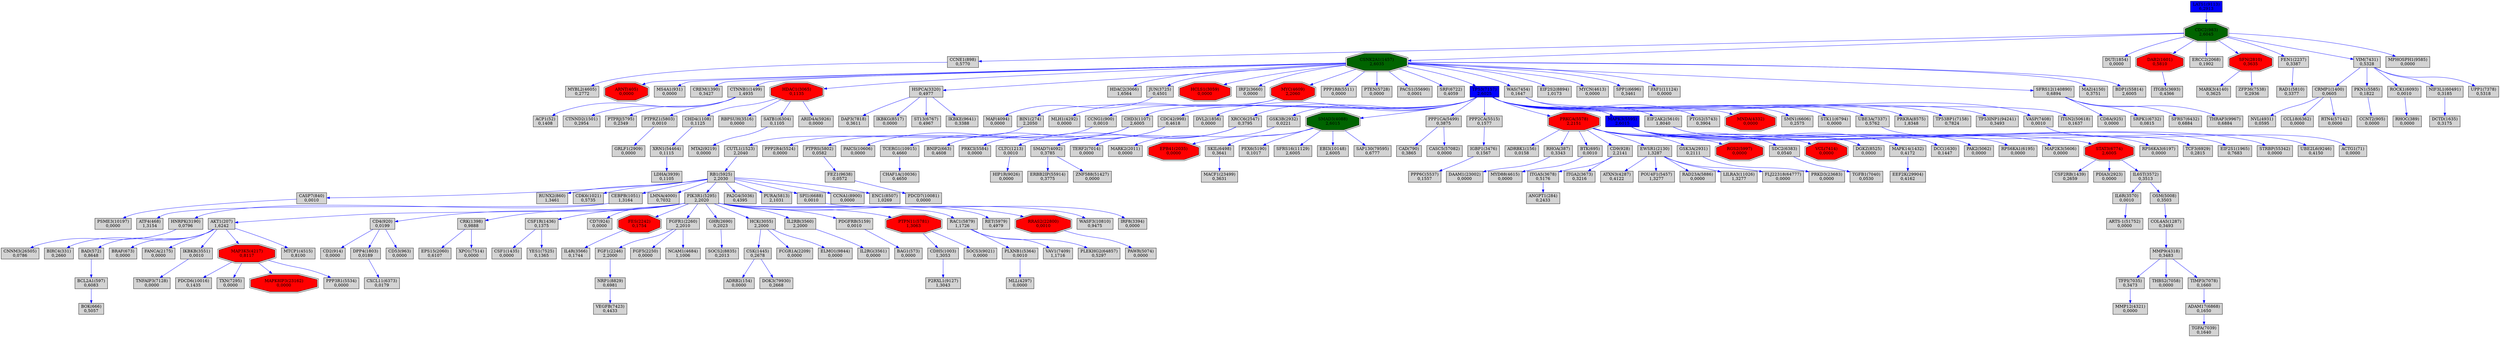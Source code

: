 digraph total_ans {
N_0 [shape = box, style = filled, fillcolor = lightgray, label = "ACTG1(71)\n0,0000"];
N_1 [shape = box, style = filled, fillcolor = lightgray, label = "ADRB2(154)\n0,0000"];
N_2 [shape = box, style = filled, fillcolor = lightgray, label = "ADRBK1(156)\n0,0158"];
N_3 [shape = box, style = filled, fillcolor = lightgray, label = "AKT1(207)\n1,6242"];
N_4 [shape = box, style = filled, fillcolor = lightgray, label = "BIN1(274)\n2,2050"];
N_5 [shape = box, style = filled, fillcolor = lightgray, label = "ANGPT1(284)\n0,2433"];
N_6 [shape = box, style = filled, fillcolor = lightgray, label = "BIRC4(331)\n0,2660"];
N_7 [shape = box, style = filled, fillcolor = lightgray, label = "RHOA(387)\n0,3343"];
N_8 [shape = box, style = filled, fillcolor = lightgray, label = "RHOC(389)\n0,0000"];
N_9 [shape = doubleoctagon, style = filled, fillcolor = red, label = "ARNT(405)\n0,0000"];
N_10 [shape = box, style = filled, fillcolor = lightgray, label = "BAG1(573)\n0,0000"];
N_11 [shape = box, style = filled, fillcolor = lightgray, label = "BAD(572)\n0,8648"];
N_12 [shape = box, style = filled, fillcolor = lightgray, label = "BCL2A1(597)\n0,6083"];
N_13 [shape = box, style = filled, fillcolor = lightgray, label = "BNIP2(663)\n0,4608"];
N_14 [shape = box, style = filled, fillcolor = lightgray, label = "BRAF(673)\n0,0000"];
N_15 [shape = box, style = filled, fillcolor = lightgray, label = "BTK(695)\n0,0010"];
N_16 [shape = box, style = filled, fillcolor = lightgray, label = "CAD(790)\n0,3865"];
N_17 [shape = box, style = filled, fillcolor = lightgray, label = "CASP7(840)\n0,0010"];
N_18 [shape = box, style = filled, fillcolor = lightgray, label = "RUNX2(860)\n1,3461"];
N_19 [shape = box, style = filled, fillcolor = lightgray, label = "CD2(914)\n0,0000"];
N_20 [shape = box, style = filled, fillcolor = lightgray, label = "CD4(920)\n0,0199"];
N_21 [shape = box, style = filled, fillcolor = lightgray, label = "CD8A(925)\n0,0000"];
N_22 [shape = box, style = filled, fillcolor = lightgray, label = "CD9(928)\n2,2141"];
N_23 [shape = box, style = filled, fillcolor = lightgray, label = "MS4A1(931)\n0,0000"];
N_24 [shape = box, style = filled, fillcolor = lightgray, label = "CCNE1(898)\n0,5770"];
N_25 [shape = doubleoctagon, style = filled, fillcolor = darkgreen, label = "CDC2(983)\n2,6045"];
N_26 [shape = box, style = filled, fillcolor = lightgray, label = "CCNG1(900)\n0,0010"];
N_27 [shape = box, style = filled, fillcolor = lightgray, label = "CDK6(1021)\n0,5735"];
N_28 [shape = box, style = filled, fillcolor = lightgray, label = "CCNT2(905)\n0,0000"];
N_29 [shape = box, style = filled, fillcolor = lightgray, label = "CEBPB(1051)\n1,3164"];
N_30 [shape = box, style = filled, fillcolor = lightgray, label = "ATF4(468)\n1,3154"];
N_31 [shape = box, style = filled, fillcolor = lightgray, label = "CHD3(1107)\n2,6005"];
N_32 [shape = box, style = filled, fillcolor = lightgray, label = "CLTC(1213)\n0,0010"];
N_33 [shape = box, style = filled, fillcolor = lightgray, label = "CREM(1390)\n0,3427"];
N_34 [shape = box, style = filled, fillcolor = lightgray, label = "CRK(1398)\n0,9888"];
N_35 [shape = box, style = filled, fillcolor = lightgray, label = "CSF1(1435)\n0,0000"];
N_36 [shape = box, style = filled, fillcolor = lightgray, label = "CSF1R(1436)\n0,1375"];
N_37 [shape = box, style = filled, fillcolor = lightgray, label = "CSF2RB(1439)\n0,2659"];
N_38 [shape = box, style = filled, fillcolor = lightgray, label = "CSK(1445)\n0,2678"];
N_39 [shape = box, style = filled, fillcolor = lightgray, label = "CDH5(1003)\n1,3053"];
N_40 [shape = doubleoctagon, style = filled, fillcolor = darkgreen, label = "CSNK2A1(1457)\n2,6035"];
N_41 [shape = box, style = filled, fillcolor = lightgray, label = "MAPK14(1432)\n0,4172"];
N_42 [shape = box, style = filled, fillcolor = lightgray, label = "CDC42(998)\n0,4618"];
N_43 [shape = box, style = filled, fillcolor = lightgray, label = "ACP1(52)\n0,1408"];
N_44 [shape = box, style = filled, fillcolor = lightgray, label = "CTNNB1(1499)\n1,4935"];
N_45 [shape = box, style = filled, fillcolor = lightgray, label = "CTNND2(1501)\n0,2954"];
N_46 [shape = box, style = filled, fillcolor = lightgray, label = "CD7(924)\n0,0000"];
N_47 [shape = box, style = filled, fillcolor = lightgray, label = "COL4A5(1287)\n0,3493"];
N_48 [shape = box, style = filled, fillcolor = lightgray, label = "DCTD(1635)\n0,3175"];
N_49 [shape = box, style = filled, fillcolor = lightgray, label = "DPP4(1803)\n0,0189"];
N_50 [shape = box, style = filled, fillcolor = lightgray, label = "CRMP1(1400)\n0,0605"];
N_51 [shape = box, style = filled, fillcolor = lightgray, label = "DUT(1854)\n0,0000"];
N_52 [shape = box, style = filled, fillcolor = lightgray, label = "DVL2(1856)\n0,0000"];
N_53 [shape = doubleoctagon, style = filled, fillcolor = red, label = "DAB2(1601)\n0,5810"];
N_54 [shape = box, style = filled, fillcolor = lightgray, label = "EIF2S1(1965)\n0,7683"];
N_55 [shape = box, style = filled, fillcolor = lightgray, label = "CHD4(1108)\n0,1125"];
N_56 [shape = doubleoctagon, style = filled, fillcolor = red, label = "EPB41(2035)\n0,0000"];
N_57 [shape = box, style = filled, fillcolor = lightgray, label = "EPS15(2060)\n0,6107"];
N_58 [shape = box, style = filled, fillcolor = lightgray, label = "ERCC2(2068)\n0,1902"];
N_59 [shape = box, style = filled, fillcolor = lightgray, label = "EWSR1(2130)\n1,3287"];
N_60 [shape = box, style = filled, fillcolor = lightgray, label = "FANCA(2175)\n0,0000"];
N_61 [shape = box, style = filled, fillcolor = lightgray, label = "FCGR1A(2209)\n0,0000"];
N_62 [shape = doubleoctagon, style = filled, fillcolor = red, label = "FES(2242)\n0,1754"];
N_63 [shape = box, style = filled, fillcolor = lightgray, label = "FGF1(2246)\n2,2000"];
N_64 [shape = box, style = filled, fillcolor = lightgray, label = "FGFR1(2260)\n2,2010"];
N_65 [shape = box, style = filled, fillcolor = lightgray, label = "FGF5(2250)\n0,0000"];
N_66 [shape = box, style = filled, fillcolor = lightgray, label = "XRCC6(2547)\n0,3795"];
N_67 [shape = box, style = filled, fillcolor = lightgray, label = "CD53(963)\n0,0000"];
N_68 [shape = box, style = filled, fillcolor = lightgray, label = "GHR(2690)\n0,2023"];
N_69 [shape = doubleoctagon, style = filled, fillcolor = red, label = "SFN(2810)\n0,3635"];
N_70 [shape = box, style = filled, fillcolor = lightgray, label = "MARK2(2011)\n0,0000"];
N_71 [shape = box, style = filled, fillcolor = lightgray, label = "GSK3B(2932)\n0,0221"];
N_72 [shape = box, style = filled, fillcolor = lightgray, label = "PDIA3(2923)\n0,0000"];
N_73 [shape = box, style = filled, fillcolor = lightgray, label = "HCK(3055)\n2,2000"];
N_74 [shape = doubleoctagon, style = filled, fillcolor = red, label = "HDAC1(3065)\n0,1135"];
N_75 [shape = box, style = filled, fillcolor = lightgray, label = "CUTL1(1523)\n2,2040"];
N_76 [shape = box, style = filled, fillcolor = lightgray, label = "FEN1(2237)\n0,3387"];
N_77 [shape = box, style = filled, fillcolor = lightgray, label = "HNRPK(3190)\n0,0796"];
N_78 [shape = box, style = filled, fillcolor = lightgray, label = "GSK3A(2931)\n0,2111"];
N_79 [shape = box, style = filled, fillcolor = lightgray, label = "HSPCA(3320)\n0,4977"];
N_80 [shape = box, style = filled, fillcolor = lightgray, label = "HDAC2(3066)\n1,6564"];
N_81 [shape = box, style = filled, fillcolor = lightgray, label = "IKBKB(3551)\n0,0010"];
N_82 [shape = box, style = filled, fillcolor = lightgray, label = "IL2RB(3560)\n2,2000"];
N_83 [shape = box, style = filled, fillcolor = lightgray, label = "IL2RG(3561)\n0,0000"];
N_84 [shape = box, style = filled, fillcolor = lightgray, label = "IL6R(3570)\n0,0010"];
N_85 [shape = box, style = filled, fillcolor = lightgray, label = "IL6ST(3572)\n0,3513"];
N_86 [shape = box, style = filled, fillcolor = lightgray, label = "IL4R(3566)\n0,1744"];
N_87 [shape = box, style = filled, fillcolor = lightgray, label = "IRF8(3394)\n0,0000"];
N_88 [shape = box, style = filled, fillcolor = lightgray, label = "ITGA5(3678)\n0,5176"];
N_89 [shape = box, style = filled, fillcolor = lightgray, label = "ITGA2(3673)\n0,3216"];
N_90 [shape = box, style = filled, fillcolor = lightgray, label = "ITGB5(3693)\n0,4366"];
N_91 [shape = box, style = filled, fillcolor = lightgray, label = "JUN(3725)\n0,4501"];
N_92 [shape = box, style = filled, fillcolor = lightgray, label = "LDHA(3939)\n0,1105"];
N_93 [shape = box, style = filled, fillcolor = lightgray, label = "LMNA(4000)\n0,7032"];
N_94 [shape = doubleoctagon, style = filled, fillcolor = red, label = "HCLS1(3059)\n0,0000"];
N_95 [shape = doubleoctagon, style = filled, fillcolor = darkgreen, label = "SMAD3(4088)\n2,6015"];
N_96 [shape = box, style = filled, fillcolor = lightgray, label = "SMAD7(4092)\n0,3785"];
N_97 [shape = box, style = filled, fillcolor = lightgray, label = "MAF(4094)\n0,0000"];
N_98 [shape = box, style = filled, fillcolor = lightgray, label = "DCC(1630)\n0,1447"];
N_99 [shape = box, style = filled, fillcolor = lightgray, label = "BOK(666)\n0,5057"];
N_100 [shape = doubleoctagon, style = filled, fillcolor = red, label = "MAP3K5(4217)\n0,8117"];
N_101 [shape = box, style = filled, fillcolor = lightgray, label = "IGBP1(3476)\n0,1567"];
N_102 [shape = box, style = filled, fillcolor = lightgray, label = "MLL(4297)\n0,0000"];
N_103 [shape = box, style = filled, fillcolor = lightgray, label = "MMP9(4318)\n0,3483"];
N_104 [shape = box, style = filled, fillcolor = lightgray, label = "MLH1(4292)\n0,0000"];
N_105 [shape = box, style = filled, fillcolor = lightgray, label = "MYBL2(4605)\n0,2772"];
N_106 [shape = box, style = filled, fillcolor = lightgray, label = "MYD88(4615)\n0,0000"];
N_107 [shape = box, style = filled, fillcolor = lightgray, label = "NCAM1(4684)\n1,1006"];
N_108 [shape = box, style = filled, fillcolor = lightgray, label = "IRF2(3660)\n0,0000"];
N_109 [shape = doubleoctagon, style = filled, fillcolor = red, label = "MYC(4609)\n2,2060"];
N_110 [shape = box, style = filled, fillcolor = lightgray, label = "RBPSUH(3516)\n0,0000"];
N_111 [shape = box, style = filled, fillcolor = lightgray, label = "PAK2(5062)\n0,0000"];
N_112 [shape = box, style = filled, fillcolor = lightgray, label = "PAWR(5074)\n0,0000"];
N_113 [shape = box, style = filled, fillcolor = lightgray, label = "PDGFRB(5159)\n0,0010"];
N_114 [shape = box, style = filled, fillcolor = lightgray, label = "PIK3R1(5295)\n2,2020"];
N_115 [shape = box, style = filled, fillcolor = lightgray, label = "MARK3(4140)\n0,3625"];
N_116 [shape = box, style = filled, fillcolor = lightgray, label = "MMP12(4321)\n0,0000"];
N_117 [shape = box, style = filled, fillcolor = lightgray, label = "PPP1CA(5499)\n0,3875"];
N_118 [shape = box, style = filled, fillcolor = lightgray, label = "PPP2CA(5515)\n0,1577"];
N_119 [shape = box, style = filled, fillcolor = lightgray, label = "PPP1R8(5511)\n0,0000"];
N_120 [shape = doubleoctagon, style = filled, fillcolor = red, label = "PRKCA(5578)\n2,2151"];
N_121 [shape = box, style = filled, fillcolor = lightgray, label = "PA2G4(5036)\n0,4395"];
N_122 [shape = box, style = filled, fillcolor = lightgray, label = "PKN1(5585)\n0,1822"];
N_123 [shape = box, style = filled, fillcolor = blue, label = "MAPK3(5595)\n2,6015"];
N_124 [shape = box, style = filled, fillcolor = lightgray, label = "PRKCI(5584)\n0,0000"];
N_125 [shape = box, style = filled, fillcolor = lightgray, label = "EIF2AK2(5610)\n1,8040"];
N_126 [shape = box, style = filled, fillcolor = lightgray, label = "ATXN3(4287)\n0,4122"];
N_127 [shape = box, style = filled, fillcolor = lightgray, label = "PTGS2(5743)\n0,3904"];
N_128 [shape = box, style = filled, fillcolor = lightgray, label = "GRLF1(2909)\n0,0000"];
N_129 [shape = box, style = filled, fillcolor = lightgray, label = "PURA(5813)\n2,1031"];
N_130 [shape = doubleoctagon, style = filled, fillcolor = red, label = "PTPN11(5781)\n1,3063"];
N_131 [shape = box, style = filled, fillcolor = lightgray, label = "PTEN(5728)\n0,0000"];
N_132 [shape = box, style = filled, fillcolor = lightgray, label = "RAC1(5879)\n1,1726"];
N_133 [shape = box, style = filled, fillcolor = lightgray, label = "PLXNB1(5364)\n0,0010"];
N_134 [shape = box, style = filled, fillcolor = lightgray, label = "RAD1(5810)\n0,3377"];
N_135 [shape = box, style = filled, fillcolor = lightgray, label = "RB1(5925)\n2,2030"];
N_136 [shape = doubleoctagon, style = filled, fillcolor = red, label = "MNDA(4332)\n0,0000"];
N_137 [shape = box, style = filled, fillcolor = lightgray, label = "RET(5979)\n0,4979"];
N_138 [shape = box, style = filled, fillcolor = lightgray, label = "POU4F1(5457)\n1,3277"];
N_139 [shape = box, style = filled, fillcolor = lightgray, label = "ROCK1(6093)\n0,0010"];
N_140 [shape = box, style = filled, fillcolor = lightgray, label = "NVL(4931)\n0,0595"];
N_141 [shape = box, style = filled, fillcolor = lightgray, label = "RAD23A(5886)\n0,0000"];
N_142 [shape = box, style = filled, fillcolor = lightgray, label = "RPS6KA1(6195)\n0,0000"];
N_143 [shape = box, style = filled, fillcolor = lightgray, label = "MAP2K3(5606)\n0,0000"];
N_144 [shape = box, style = filled, fillcolor = lightgray, label = "SATB1(6304)\n0,1105"];
N_145 [shape = doubleoctagon, style = filled, fillcolor = red, label = "RGS2(5997)\n0,0000"];
N_146 [shape = box, style = filled, fillcolor = lightgray, label = "PACS1(55690)\n0,0001"];
N_147 [shape = box, style = filled, fillcolor = lightgray, label = "PTPRJ(5795)\n0,2349"];
N_148 [shape = box, style = filled, fillcolor = lightgray, label = "SDC2(6383)\n0,0540"];
N_149 [shape = box, style = filled, fillcolor = lightgray, label = "SKIL(6498)\n0,3641"];
N_150 [shape = box, style = filled, fillcolor = lightgray, label = "SMN1(6606)\n0,2575"];
N_151 [shape = box, style = filled, fillcolor = lightgray, label = "SPI1(6688)\n0,0010"];
N_152 [shape = box, style = filled, fillcolor = lightgray, label = "SRF(6722)\n0,4059"];
N_153 [shape = box, style = filled, fillcolor = lightgray, label = "SRPK1(6732)\n0,0815"];
N_154 [shape = doubleoctagon, style = filled, fillcolor = red, label = "STAT3(6774)\n2,6005"];
N_155 [shape = box, style = filled, fillcolor = lightgray, label = "RPS6KA3(6197)\n0,0000"];
N_156 [shape = box, style = filled, fillcolor = lightgray, label = "STK11(6794)\n0,0000"];
N_157 [shape = box, style = filled, fillcolor = lightgray, label = "TCF3(6929)\n0,2815"];
N_158 [shape = box, style = filled, fillcolor = lightgray, label = "TERF2(7014)\n0,0000"];
N_159 [shape = box, style = filled, fillcolor = lightgray, label = "ADAM17(6868)\n0,1650"];
N_160 [shape = box, style = filled, fillcolor = lightgray, label = "TGFA(7039)\n0,1640"];
N_161 [shape = box, style = filled, fillcolor = lightgray, label = "TGFB1(7040)\n0,0530"];
N_162 [shape = box, style = filled, fillcolor = lightgray, label = "TFPI(7035)\n0,3473"];
N_163 [shape = box, style = filled, fillcolor = lightgray, label = "THBS2(7058)\n0,0000"];
N_164 [shape = box, style = filled, fillcolor = lightgray, label = "CCL18(6362)\n0,0000"];
N_165 [shape = box, style = filled, fillcolor = lightgray, label = "TNFAIP3(7128)\n0,0000"];
N_166 [shape = box, style = filled, fillcolor = blue, label = "TP53(7157)\n2,6025"];
N_167 [shape = box, style = filled, fillcolor = lightgray, label = "UBE3A(7337)\n0,5762"];
N_168 [shape = box, style = filled, fillcolor = lightgray, label = "VASP(7408)\n0,0010"];
N_169 [shape = box, style = filled, fillcolor = lightgray, label = "VEGFB(7423)\n0,4433"];
N_170 [shape = box, style = filled, fillcolor = lightgray, label = "VIM(7431)\n0,5328"];
N_171 [shape = box, style = filled, fillcolor = lightgray, label = "WAS(7454)\n0,1647"];
N_172 [shape = box, style = filled, fillcolor = lightgray, label = "XPO1(7514)\n0,0000"];
N_173 [shape = box, style = filled, fillcolor = lightgray, label = "VAV1(7409)\n1,1716"];
N_174 [shape = box, style = filled, fillcolor = lightgray, label = "YES1(7525)\n0,1365"];
N_175 [shape = box, style = filled, fillcolor = lightgray, label = "DAP3(7818)\n0,3611"];
N_176 [shape = box, style = filled, fillcolor = lightgray, label = "ZFP36(7538)\n0,2936"];
N_177 [shape = box, style = filled, fillcolor = lightgray, label = "SFRS7(6432)\n0,6884"];
N_178 [shape = doubleoctagon, style = filled, fillcolor = red, label = "VCL(7414)\n0,0000"];
N_179 [shape = box, style = filled, fillcolor = lightgray, label = "PTPRS(5802)\n0,0582"];
N_180 [shape = box, style = filled, fillcolor = lightgray, label = "IKBKG(8517)\n0,0000"];
N_181 [shape = box, style = filled, fillcolor = lightgray, label = "PRKRA(8575)\n1,8348"];
N_182 [shape = box, style = filled, fillcolor = lightgray, label = "NRP1(8829)\n0,6981"];
N_183 [shape = box, style = filled, fillcolor = lightgray, label = "ARID4A(5926)\n0,0000"];
N_184 [shape = box, style = filled, fillcolor = lightgray, label = "CCNA1(8900)\n0,0000"];
N_185 [shape = box, style = filled, fillcolor = lightgray, label = "SOCS2(8835)\n0,2013"];
N_186 [shape = box, style = filled, fillcolor = lightgray, label = "EIF2S2(8894)\n1,0173"];
N_187 [shape = box, style = filled, fillcolor = lightgray, label = "MYCN(4613)\n0,0000"];
N_188 [shape = box, style = filled, fillcolor = blue, label = "LATS1(9113)\n6,2913"];
N_189 [shape = box, style = filled, fillcolor = lightgray, label = "OSM(5008)\n0,3503"];
N_190 [shape = box, style = filled, fillcolor = lightgray, label = "SPP1(6696)\n0,3461"];
N_191 [shape = box, style = filled, fillcolor = lightgray, label = "ST13(6767)\n0,4967"];
N_192 [shape = box, style = filled, fillcolor = lightgray, label = "FEZ1(9638)\n0,0572"];
N_193 [shape = box, style = filled, fillcolor = lightgray, label = "TP53BP1(7158)\n0,7824"];
N_194 [shape = box, style = filled, fillcolor = lightgray, label = "UBE2L6(9246)\n0,4150"];
N_195 [shape = box, style = filled, fillcolor = lightgray, label = "IKBKE(9641)\n0,3388"];
N_196 [shape = box, style = filled, fillcolor = lightgray, label = "PDCD6(10016)\n0,1435"];
N_197 [shape = box, style = filled, fillcolor = lightgray, label = "DGKZ(8525)\n0,0000"];
N_198 [shape = box, style = filled, fillcolor = lightgray, label = "CHAF1A(10036)\n0,4650"];
N_199 [shape = box, style = filled, fillcolor = lightgray, label = "PSME3(10197)\n0,0000"];
N_200 [shape = box, style = filled, fillcolor = lightgray, label = "PAICS(10606)\n0,0000"];
N_201 [shape = box, style = filled, fillcolor = lightgray, label = "TXN(7295)\n0,0000"];
N_202 [shape = box, style = filled, fillcolor = lightgray, label = "TCERG1(10915)\n0,4660"];
N_203 [shape = box, style = filled, fillcolor = lightgray, label = "FAF1(11124)\n0,0000"];
N_204 [shape = box, style = filled, fillcolor = lightgray, label = "MTA2(9219)\n0,0000"];
N_205 [shape = doubleoctagon, style = filled, fillcolor = red, label = "MAPK8IP3(23162)\n0,0000"];
N_206 [shape = box, style = filled, fillcolor = lightgray, label = "MACF1(23499)\n0,3631"];
N_207 [shape = box, style = filled, fillcolor = lightgray, label = "PTPRZ1(5803)\n0,0010"];
N_208 [shape = box, style = filled, fillcolor = lightgray, label = "ITSN2(50618)\n0,1637"];
N_209 [shape = doubleoctagon, style = filled, fillcolor = red, label = "RRAS2(22800)\n0,0010"];
N_210 [shape = box, style = filled, fillcolor = lightgray, label = "XRN1(54464)\n0,1115"];
N_211 [shape = box, style = filled, fillcolor = lightgray, label = "PDCD7(10081)\n0,0000"];
N_212 [shape = box, style = filled, fillcolor = lightgray, label = "PEX6(5190)\n0,1017"];
N_213 [shape = box, style = filled, fillcolor = lightgray, label = "ERBB2IP(55914)\n0,3775"];
N_214 [shape = box, style = filled, fillcolor = lightgray, label = "SFRS16(11129)\n2,6005"];
N_215 [shape = box, style = filled, fillcolor = lightgray, label = "NIF3L1(60491)\n0,3185"];
N_216 [shape = box, style = filled, fillcolor = lightgray, label = "RTN4(57142)\n0,0000"];
N_217 [shape = box, style = filled, fillcolor = lightgray, label = "CASC5(57082)\n0,0000"];
N_218 [shape = box, style = filled, fillcolor = lightgray, label = "THRAP3(9967)\n0,6884"];
N_219 [shape = box, style = filled, fillcolor = lightgray, label = "SFRS12(140890)\n0,6894"];
N_220 [shape = box, style = filled, fillcolor = lightgray, label = "DOK3(79930)\n0,2668"];
N_221 [shape = box, style = filled, fillcolor = lightgray, label = "HIP1R(9026)\n0,0000"];
N_222 [shape = box, style = filled, fillcolor = lightgray, label = "WASF3(10810)\n0,9475"];
N_223 [shape = box, style = filled, fillcolor = lightgray, label = "MTCP1(4515)\n0,8100"];
N_224 [shape = box, style = filled, fillcolor = lightgray, label = "DAAM1(23002)\n0,0000"];
N_225 [shape = box, style = filled, fillcolor = lightgray, label = "PLEKHG2(64857)\n0,5297"];
N_226 [shape = box, style = filled, fillcolor = lightgray, label = "ELMO1(9844)\n0,0000"];
N_227 [shape = box, style = filled, fillcolor = lightgray, label = "EBI3(10148)\n2,6005"];
N_228 [shape = box, style = filled, fillcolor = lightgray, label = "MPHOSPH1(9585)\n0,0000"];
N_229 [shape = box, style = filled, fillcolor = lightgray, label = "PPP2R4(5524)\n0,0000"];
N_230 [shape = box, style = filled, fillcolor = lightgray, label = "CXCL11(6373)\n0,0179"];
N_231 [shape = box, style = filled, fillcolor = lightgray, label = "SOCS3(9021)\n0,0000"];
N_232 [shape = box, style = filled, fillcolor = lightgray, label = "P2RXL1(9127)\n1,3043"];
N_233 [shape = box, style = filled, fillcolor = lightgray, label = "MAZ(4150)\n0,3751"];
N_234 [shape = box, style = filled, fillcolor = lightgray, label = "BDP1(55814)\n2,6005"];
N_235 [shape = box, style = filled, fillcolor = lightgray, label = "EEF2K(29904)\n0,4162"];
N_236 [shape = box, style = filled, fillcolor = lightgray, label = "LILRA3(11026)\n1,3277"];
N_237 [shape = box, style = filled, fillcolor = lightgray, label = "FLJ22318(64777)\n0,0000"];
N_238 [shape = box, style = filled, fillcolor = lightgray, label = "PPP3R1(5534)\n0,0000"];
N_239 [shape = box, style = filled, fillcolor = lightgray, label = "CNNM3(26505)\n0,0786"];
N_240 [shape = box, style = filled, fillcolor = lightgray, label = "PRKD3(23683)\n0,0000"];
N_241 [shape = box, style = filled, fillcolor = lightgray, label = "ARTS-1(51752)\n0,0000"];
N_242 [shape = box, style = filled, fillcolor = lightgray, label = "TIMP3(7078)\n0,1660"];
N_243 [shape = box, style = filled, fillcolor = lightgray, label = "SAP130(79595)\n0,6777"];
N_244 [shape = box, style = filled, fillcolor = lightgray, label = "ZNF588(51427)\n0,0000"];
N_245 [shape = box, style = filled, fillcolor = lightgray, label = "PPP6C(5537)\n0,1557"];
N_246 [shape = box, style = filled, fillcolor = lightgray, label = "STRBP(55342)\n0,0000"];
N_247 [shape = box, style = filled, fillcolor = lightgray, label = "ENC1(8507)\n1,0269"];
N_248 [shape = box, style = filled, fillcolor = lightgray, label = "TP53INP1(94241)\n0,3493"];
N_249 [shape = box, style = filled, fillcolor = lightgray, label = "UPP1(7378)\n0,5318"];
N_3 -> N_6 [ color = blue ];
N_3 -> N_11 [ color = blue ];
N_11 -> N_12 [ color = blue ];
N_3 -> N_14 [ color = blue ];
N_20 -> N_19 [ color = blue ];
N_25 -> N_24 [ color = blue ];
N_29 -> N_30 [ color = blue ];
N_36 -> N_35 [ color = blue ];
N_38 -> N_1 [ color = blue ];
N_40 -> N_9 [ color = blue ];
N_40 -> N_23 [ color = blue ];
N_25 -> N_40 [ color = blue ];
N_40 -> N_33 [ color = blue ];
N_42 -> N_13 [ color = blue ];
N_40 -> N_44 [ color = blue ];
N_44 -> N_43 [ color = blue ];
N_44 -> N_45 [ color = blue ];
N_20 -> N_49 [ color = blue ];
N_25 -> N_51 [ color = blue ];
N_25 -> N_53 [ color = blue ];
N_34 -> N_57 [ color = blue ];
N_25 -> N_58 [ color = blue ];
N_3 -> N_60 [ color = blue ];
N_64 -> N_63 [ color = blue ];
N_64 -> N_65 [ color = blue ];
N_66 -> N_32 [ color = blue ];
N_20 -> N_67 [ color = blue ];
N_25 -> N_69 [ color = blue ];
N_71 -> N_70 [ color = blue ];
N_73 -> N_38 [ color = blue ];
N_73 -> N_61 [ color = blue ];
N_40 -> N_74 [ color = blue ];
N_74 -> N_55 [ color = blue ];
N_4 -> N_75 [ color = blue ];
N_25 -> N_76 [ color = blue ];
N_29 -> N_77 [ color = blue ];
N_40 -> N_79 [ color = blue ];
N_40 -> N_80 [ color = blue ];
N_3 -> N_81 [ color = blue ];
N_82 -> N_83 [ color = blue ];
N_85 -> N_84 [ color = blue ];
N_62 -> N_86 [ color = blue ];
N_88 -> N_5 [ color = blue ];
N_22 -> N_88 [ color = blue ];
N_22 -> N_89 [ color = blue ];
N_53 -> N_90 [ color = blue ];
N_40 -> N_91 [ color = blue ];
N_40 -> N_94 [ color = blue ];
N_95 -> N_56 [ color = blue ];
N_66 -> N_96 [ color = blue ];
N_91 -> N_97 [ color = blue ];
N_12 -> N_99 [ color = blue ];
N_3 -> N_100 [ color = blue ];
N_47 -> N_103 [ color = blue ];
N_24 -> N_105 [ color = blue ];
N_15 -> N_106 [ color = blue ];
N_64 -> N_107 [ color = blue ];
N_40 -> N_108 [ color = blue ];
N_109 -> N_4 [ color = blue ];
N_40 -> N_109 [ color = blue ];
N_109 -> N_104 [ color = blue ];
N_74 -> N_110 [ color = blue ];
N_113 -> N_10 [ color = blue ];
N_114 -> N_3 [ color = blue ];
N_114 -> N_20 [ color = blue ];
N_114 -> N_34 [ color = blue ];
N_114 -> N_36 [ color = blue ];
N_114 -> N_46 [ color = blue ];
N_114 -> N_62 [ color = blue ];
N_114 -> N_64 [ color = blue ];
N_114 -> N_68 [ color = blue ];
N_114 -> N_73 [ color = blue ];
N_114 -> N_82 [ color = blue ];
N_114 -> N_113 [ color = blue ];
N_69 -> N_115 [ color = blue ];
N_117 -> N_16 [ color = blue ];
N_118 -> N_101 [ color = blue ];
N_40 -> N_119 [ color = blue ];
N_120 -> N_2 [ color = blue ];
N_120 -> N_7 [ color = blue ];
N_120 -> N_15 [ color = blue ];
N_120 -> N_22 [ color = blue ];
N_120 -> N_59 [ color = blue ];
N_120 -> N_78 [ color = blue ];
N_122 -> N_28 [ color = blue ];
N_123 -> N_41 [ color = blue ];
N_123 -> N_98 [ color = blue ];
N_123 -> N_111 [ color = blue ];
N_42 -> N_124 [ color = blue ];
N_125 -> N_54 [ color = blue ];
N_59 -> N_126 [ color = blue ];
N_130 -> N_39 [ color = blue ];
N_114 -> N_130 [ color = blue ];
N_40 -> N_131 [ color = blue ];
N_114 -> N_132 [ color = blue ];
N_133 -> N_102 [ color = blue ];
N_132 -> N_133 [ color = blue ];
N_76 -> N_134 [ color = blue ];
N_135 -> N_17 [ color = blue ];
N_135 -> N_18 [ color = blue ];
N_135 -> N_27 [ color = blue ];
N_135 -> N_29 [ color = blue ];
N_75 -> N_135 [ color = blue ];
N_135 -> N_93 [ color = blue ];
N_135 -> N_114 [ color = blue ];
N_135 -> N_121 [ color = blue ];
N_135 -> N_129 [ color = blue ];
N_114 -> N_137 [ color = blue ];
N_59 -> N_138 [ color = blue ];
N_139 -> N_8 [ color = blue ];
N_50 -> N_140 [ color = blue ];
N_59 -> N_141 [ color = blue ];
N_123 -> N_142 [ color = blue ];
N_123 -> N_143 [ color = blue ];
N_74 -> N_144 [ color = blue ];
N_120 -> N_145 [ color = blue ];
N_40 -> N_146 [ color = blue ];
N_44 -> N_147 [ color = blue ];
N_120 -> N_148 [ color = blue ];
N_95 -> N_149 [ color = blue ];
N_151 -> N_87 [ color = blue ];
N_135 -> N_151 [ color = blue ];
N_40 -> N_152 [ color = blue ];
N_154 -> N_37 [ color = blue ];
N_154 -> N_72 [ color = blue ];
N_154 -> N_85 [ color = blue ];
N_123 -> N_154 [ color = blue ];
N_123 -> N_155 [ color = blue ];
N_123 -> N_157 [ color = blue ];
N_66 -> N_158 [ color = blue ];
N_159 -> N_160 [ color = blue ];
N_148 -> N_161 [ color = blue ];
N_103 -> N_162 [ color = blue ];
N_162 -> N_116 [ color = blue ];
N_103 -> N_163 [ color = blue ];
N_50 -> N_164 [ color = blue ];
N_81 -> N_165 [ color = blue ];
N_166 -> N_26 [ color = blue ];
N_166 -> N_31 [ color = blue ];
N_40 -> N_166 [ color = blue ];
N_166 -> N_42 [ color = blue ];
N_166 -> N_52 [ color = blue ];
N_166 -> N_66 [ color = blue ];
N_166 -> N_71 [ color = blue ];
N_166 -> N_95 [ color = blue ];
N_166 -> N_117 [ color = blue ];
N_166 -> N_118 [ color = blue ];
N_166 -> N_120 [ color = blue ];
N_166 -> N_123 [ color = blue ];
N_166 -> N_125 [ color = blue ];
N_166 -> N_127 [ color = blue ];
N_166 -> N_136 [ color = blue ];
N_166 -> N_150 [ color = blue ];
N_166 -> N_156 [ color = blue ];
N_166 -> N_167 [ color = blue ];
N_168 -> N_0 [ color = blue ];
N_25 -> N_170 [ color = blue ];
N_170 -> N_50 [ color = blue ];
N_170 -> N_122 [ color = blue ];
N_170 -> N_139 [ color = blue ];
N_40 -> N_171 [ color = blue ];
N_171 -> N_168 [ color = blue ];
N_34 -> N_172 [ color = blue ];
N_132 -> N_173 [ color = blue ];
N_36 -> N_174 [ color = blue ];
N_79 -> N_175 [ color = blue ];
N_69 -> N_176 [ color = blue ];
N_120 -> N_178 [ color = blue ];
N_31 -> N_179 [ color = blue ];
N_79 -> N_180 [ color = blue ];
N_166 -> N_181 [ color = blue ];
N_63 -> N_182 [ color = blue ];
N_182 -> N_169 [ color = blue ];
N_74 -> N_183 [ color = blue ];
N_135 -> N_184 [ color = blue ];
N_68 -> N_185 [ color = blue ];
N_40 -> N_186 [ color = blue ];
N_40 -> N_187 [ color = blue ];
N_188 -> N_25 [ color = blue ];
N_189 -> N_47 [ color = blue ];
N_85 -> N_189 [ color = blue ];
N_40 -> N_190 [ color = blue ];
N_79 -> N_191 [ color = blue ];
N_179 -> N_192 [ color = blue ];
N_166 -> N_193 [ color = blue ];
N_167 -> N_194 [ color = blue ];
N_79 -> N_195 [ color = blue ];
N_100 -> N_196 [ color = blue ];
N_120 -> N_197 [ color = blue ];
N_17 -> N_199 [ color = blue ];
N_31 -> N_200 [ color = blue ];
N_100 -> N_201 [ color = blue ];
N_31 -> N_202 [ color = blue ];
N_202 -> N_198 [ color = blue ];
N_40 -> N_203 [ color = blue ];
N_144 -> N_204 [ color = blue ];
N_100 -> N_205 [ color = blue ];
N_149 -> N_206 [ color = blue ];
N_44 -> N_207 [ color = blue ];
N_207 -> N_128 [ color = blue ];
N_171 -> N_208 [ color = blue ];
N_209 -> N_112 [ color = blue ];
N_114 -> N_209 [ color = blue ];
N_55 -> N_210 [ color = blue ];
N_210 -> N_92 [ color = blue ];
N_192 -> N_211 [ color = blue ];
N_95 -> N_212 [ color = blue ];
N_96 -> N_213 [ color = blue ];
N_95 -> N_214 [ color = blue ];
N_215 -> N_48 [ color = blue ];
N_170 -> N_215 [ color = blue ];
N_50 -> N_216 [ color = blue ];
N_117 -> N_217 [ color = blue ];
N_219 -> N_21 [ color = blue ];
N_40 -> N_219 [ color = blue ];
N_219 -> N_153 [ color = blue ];
N_219 -> N_177 [ color = blue ];
N_219 -> N_218 [ color = blue ];
N_38 -> N_220 [ color = blue ];
N_32 -> N_221 [ color = blue ];
N_114 -> N_222 [ color = blue ];
N_3 -> N_223 [ color = blue ];
N_7 -> N_224 [ color = blue ];
N_132 -> N_225 [ color = blue ];
N_73 -> N_226 [ color = blue ];
N_95 -> N_227 [ color = blue ];
N_25 -> N_228 [ color = blue ];
N_26 -> N_229 [ color = blue ];
N_49 -> N_230 [ color = blue ];
N_130 -> N_231 [ color = blue ];
N_39 -> N_232 [ color = blue ];
N_40 -> N_233 [ color = blue ];
N_40 -> N_234 [ color = blue ];
N_41 -> N_235 [ color = blue ];
N_59 -> N_236 [ color = blue ];
N_59 -> N_237 [ color = blue ];
N_100 -> N_238 [ color = blue ];
N_77 -> N_239 [ color = blue ];
N_78 -> N_240 [ color = blue ];
N_84 -> N_241 [ color = blue ];
N_103 -> N_242 [ color = blue ];
N_242 -> N_159 [ color = blue ];
N_95 -> N_243 [ color = blue ];
N_96 -> N_244 [ color = blue ];
N_101 -> N_245 [ color = blue ];
N_125 -> N_246 [ color = blue ];
N_135 -> N_247 [ color = blue ];
N_166 -> N_248 [ color = blue ];
N_170 -> N_249 [ color = blue ];
}
